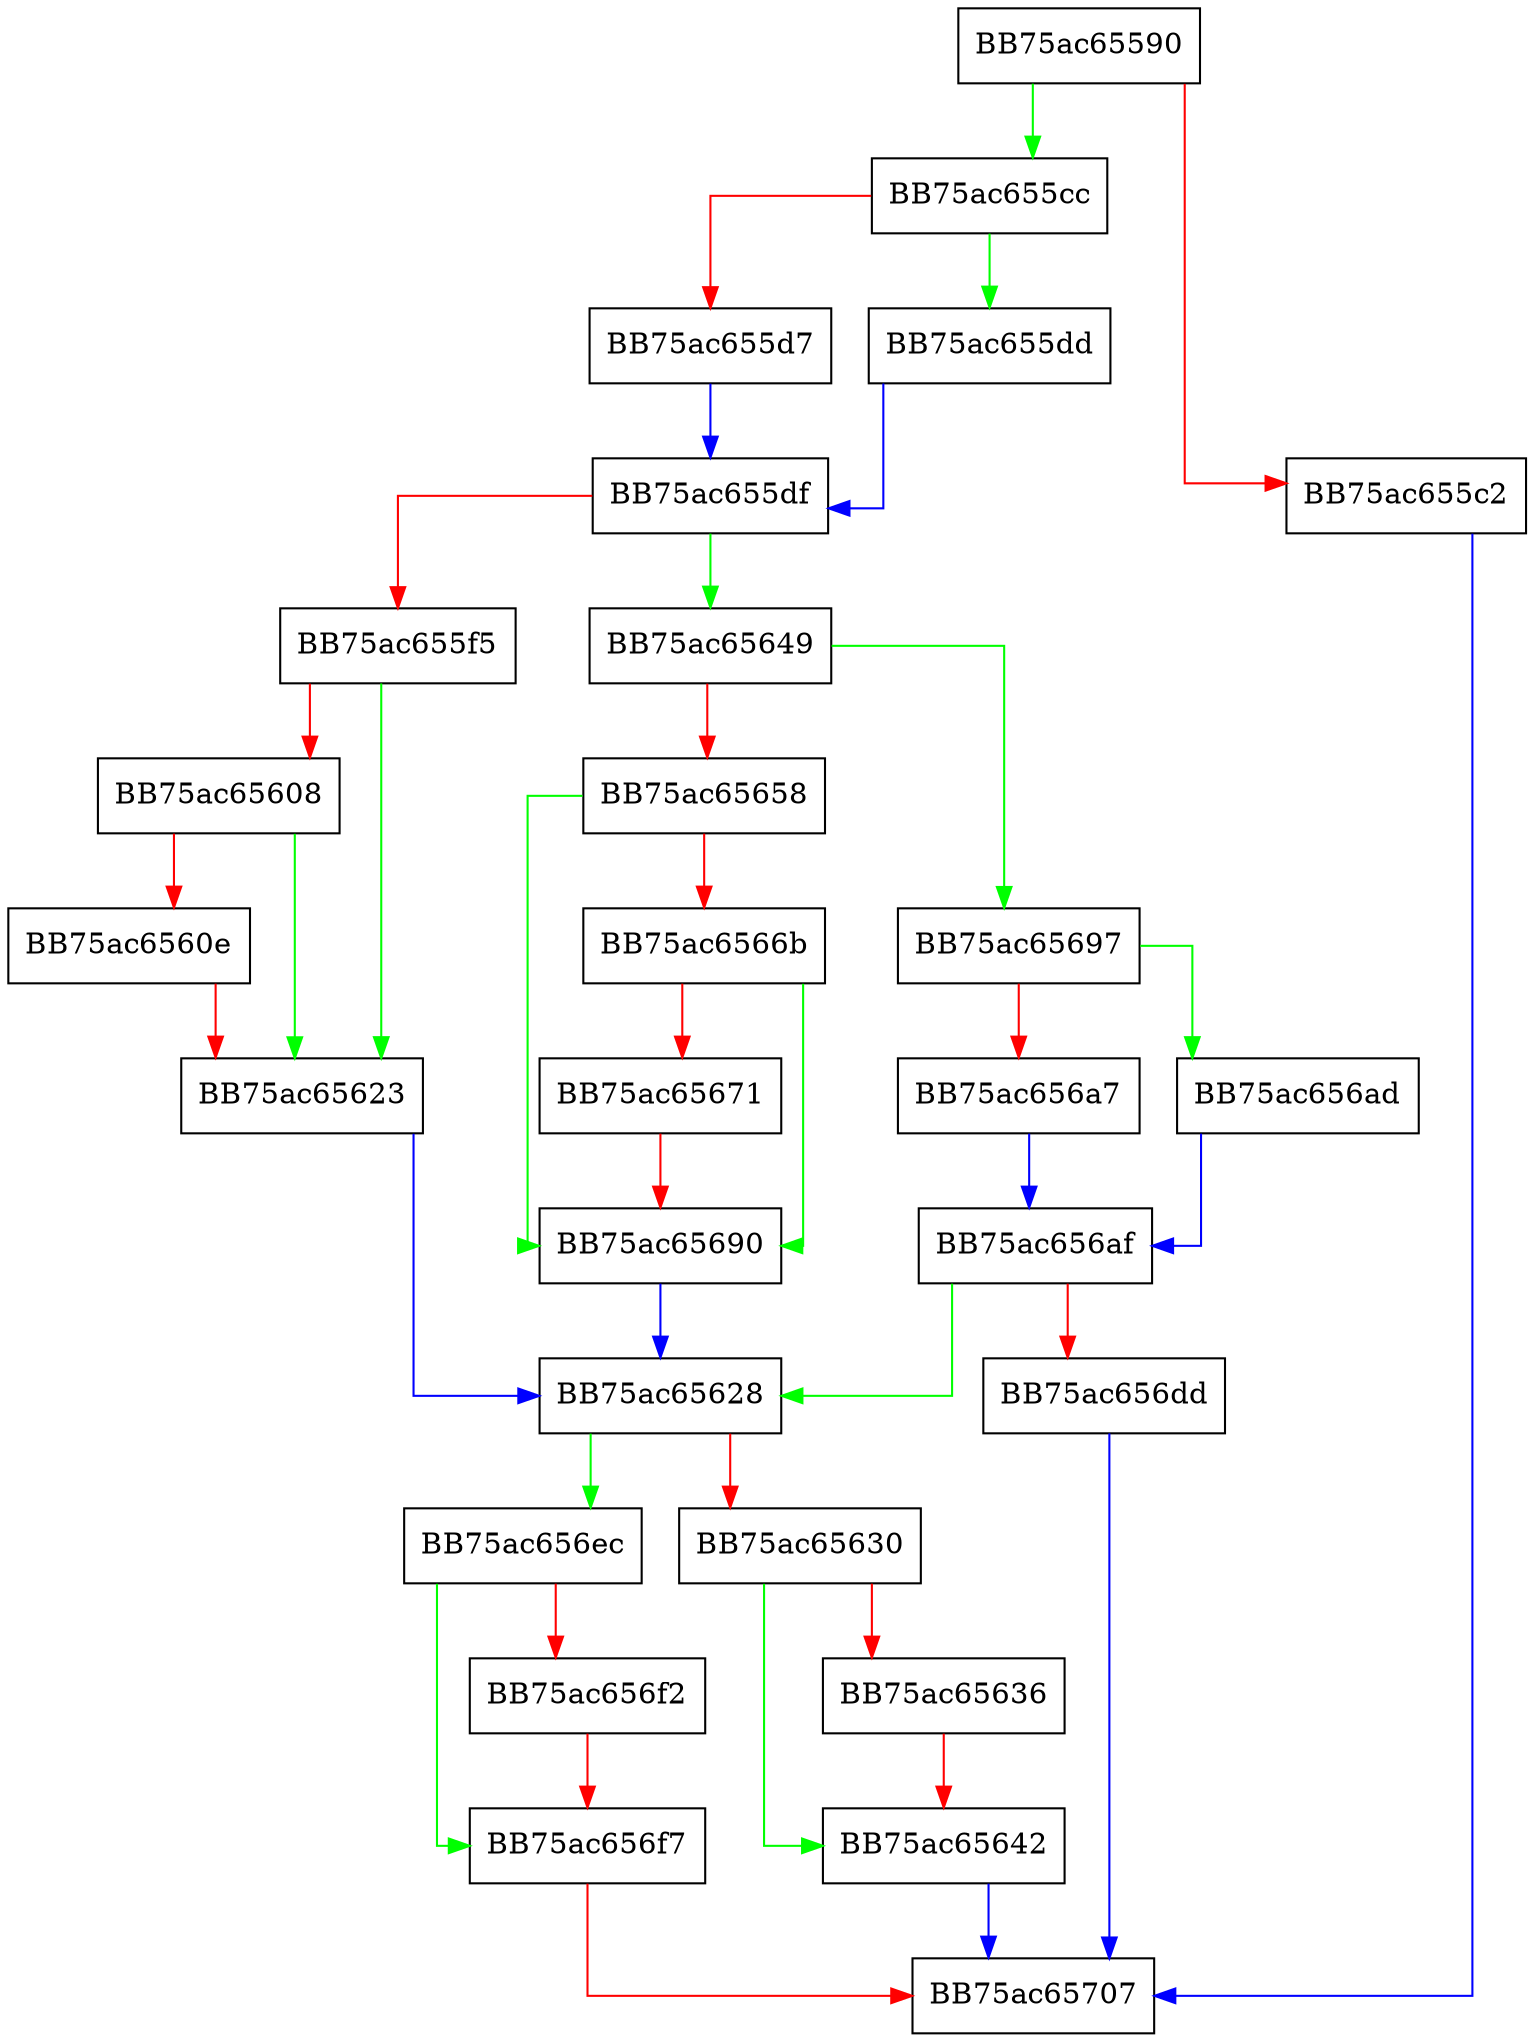 digraph OpenFile {
  node [shape="box"];
  graph [splines=ortho];
  BB75ac65590 -> BB75ac655cc [color="green"];
  BB75ac65590 -> BB75ac655c2 [color="red"];
  BB75ac655c2 -> BB75ac65707 [color="blue"];
  BB75ac655cc -> BB75ac655dd [color="green"];
  BB75ac655cc -> BB75ac655d7 [color="red"];
  BB75ac655d7 -> BB75ac655df [color="blue"];
  BB75ac655dd -> BB75ac655df [color="blue"];
  BB75ac655df -> BB75ac65649 [color="green"];
  BB75ac655df -> BB75ac655f5 [color="red"];
  BB75ac655f5 -> BB75ac65623 [color="green"];
  BB75ac655f5 -> BB75ac65608 [color="red"];
  BB75ac65608 -> BB75ac65623 [color="green"];
  BB75ac65608 -> BB75ac6560e [color="red"];
  BB75ac6560e -> BB75ac65623 [color="red"];
  BB75ac65623 -> BB75ac65628 [color="blue"];
  BB75ac65628 -> BB75ac656ec [color="green"];
  BB75ac65628 -> BB75ac65630 [color="red"];
  BB75ac65630 -> BB75ac65642 [color="green"];
  BB75ac65630 -> BB75ac65636 [color="red"];
  BB75ac65636 -> BB75ac65642 [color="red"];
  BB75ac65642 -> BB75ac65707 [color="blue"];
  BB75ac65649 -> BB75ac65697 [color="green"];
  BB75ac65649 -> BB75ac65658 [color="red"];
  BB75ac65658 -> BB75ac65690 [color="green"];
  BB75ac65658 -> BB75ac6566b [color="red"];
  BB75ac6566b -> BB75ac65690 [color="green"];
  BB75ac6566b -> BB75ac65671 [color="red"];
  BB75ac65671 -> BB75ac65690 [color="red"];
  BB75ac65690 -> BB75ac65628 [color="blue"];
  BB75ac65697 -> BB75ac656ad [color="green"];
  BB75ac65697 -> BB75ac656a7 [color="red"];
  BB75ac656a7 -> BB75ac656af [color="blue"];
  BB75ac656ad -> BB75ac656af [color="blue"];
  BB75ac656af -> BB75ac65628 [color="green"];
  BB75ac656af -> BB75ac656dd [color="red"];
  BB75ac656dd -> BB75ac65707 [color="blue"];
  BB75ac656ec -> BB75ac656f7 [color="green"];
  BB75ac656ec -> BB75ac656f2 [color="red"];
  BB75ac656f2 -> BB75ac656f7 [color="red"];
  BB75ac656f7 -> BB75ac65707 [color="red"];
}